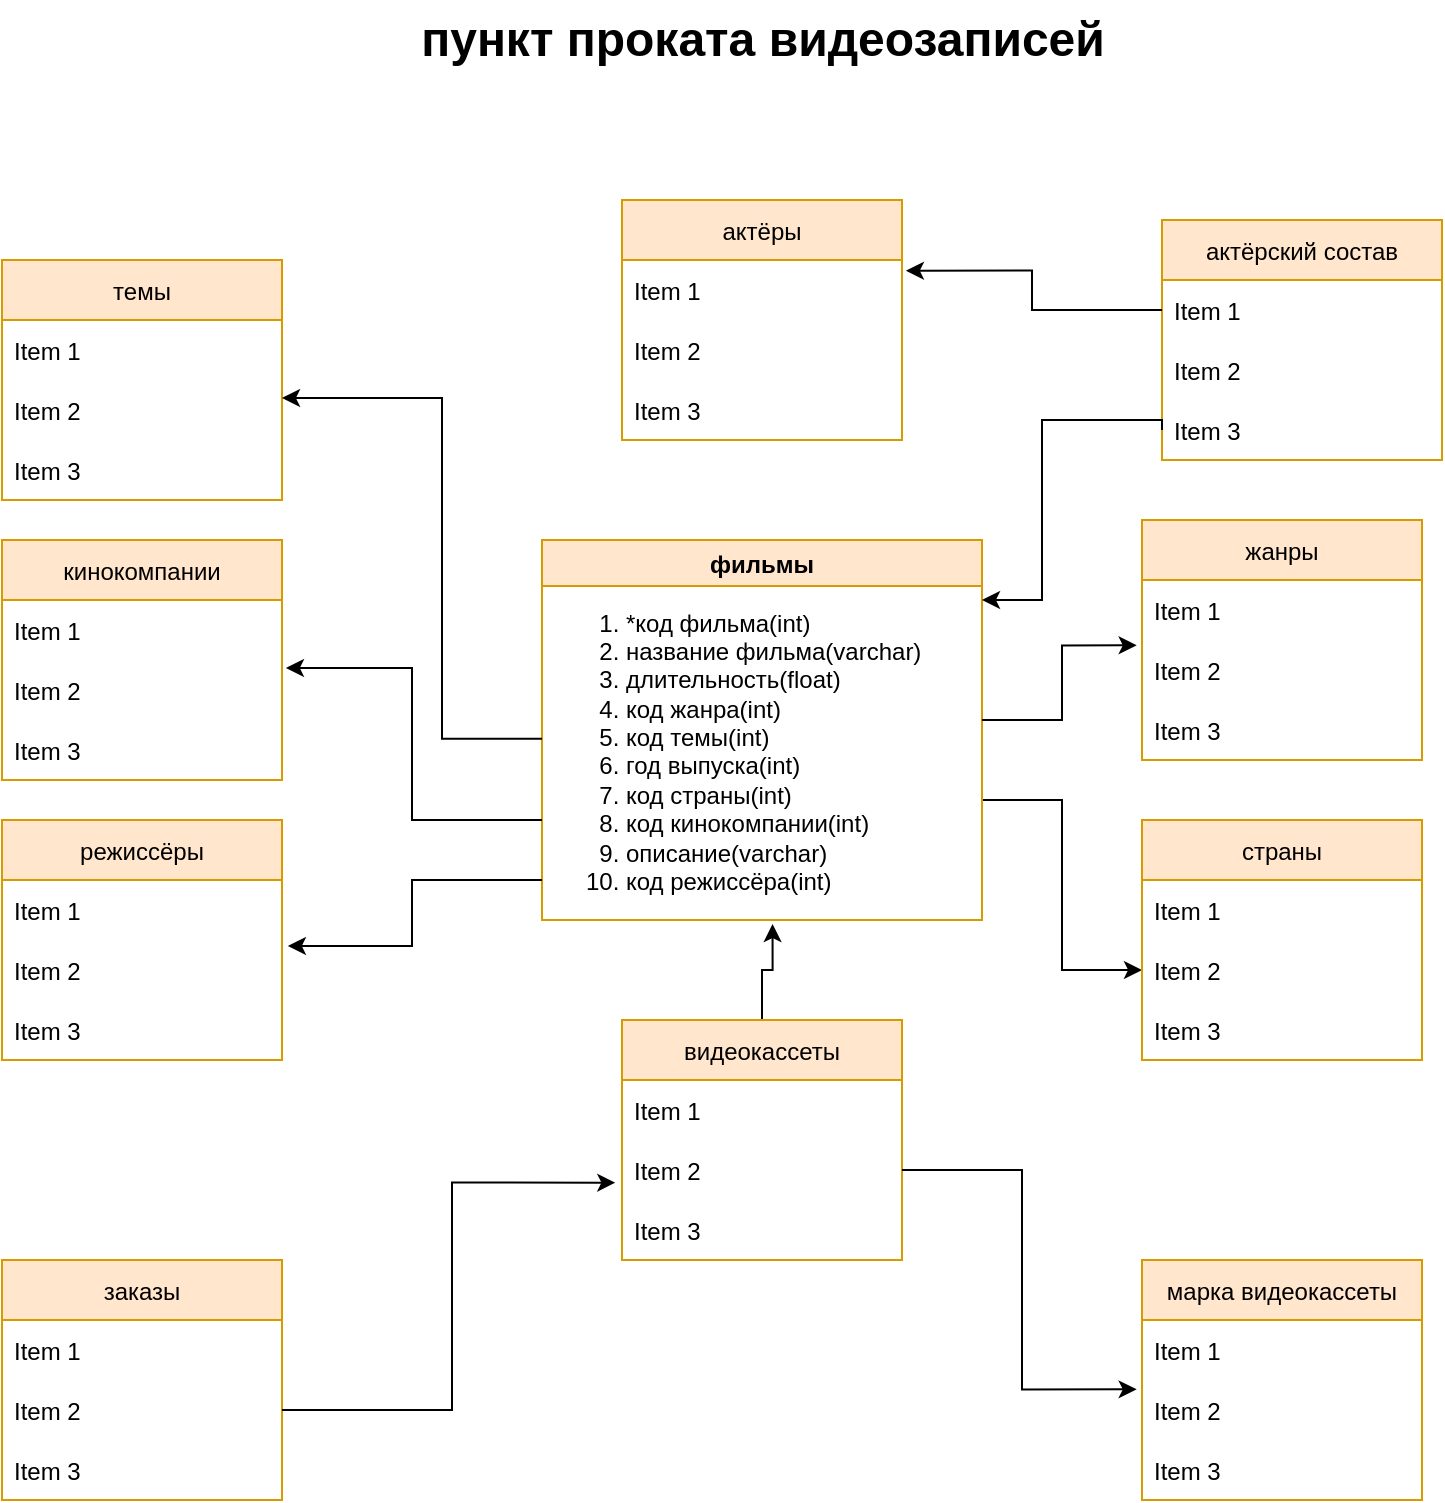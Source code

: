<mxfile version="16.6.6" type="github">
  <diagram id="R2lEEEUBdFMjLlhIrx00" name="Page-1">
    <mxGraphModel dx="1422" dy="789" grid="1" gridSize="10" guides="1" tooltips="1" connect="1" arrows="1" fold="1" page="1" pageScale="1" pageWidth="850" pageHeight="1100" math="0" shadow="0" extFonts="Permanent Marker^https://fonts.googleapis.com/css?family=Permanent+Marker">
      <root>
        <mxCell id="0" />
        <mxCell id="1" parent="0" />
        <mxCell id="dGy5EHXVqikpUVni0W1R-47" style="edgeStyle=orthogonalEdgeStyle;rounded=0;orthogonalLoop=1;jettySize=auto;html=1;entryX=0;entryY=0.5;entryDx=0;entryDy=0;" edge="1" parent="1" target="dGy5EHXVqikpUVni0W1R-31">
          <mxGeometry relative="1" as="geometry">
            <mxPoint x="550" y="530" as="sourcePoint" />
            <Array as="points">
              <mxPoint x="550" y="530" />
              <mxPoint x="590" y="530" />
              <mxPoint x="590" y="615" />
            </Array>
          </mxGeometry>
        </mxCell>
        <mxCell id="dGy5EHXVqikpUVni0W1R-2" value="фильмы" style="swimlane;fillColor=#ffe6cc;strokeColor=#d79b00;" vertex="1" parent="1">
          <mxGeometry x="330" y="400" width="220" height="190" as="geometry" />
        </mxCell>
        <mxCell id="dGy5EHXVqikpUVni0W1R-5" value="&lt;ol&gt;&lt;li&gt;*код фильма(int)&lt;/li&gt;&lt;li&gt;название фильма(varchar)&lt;/li&gt;&lt;li&gt;длительность(float)&lt;/li&gt;&lt;li&gt;код жанра(int)&lt;/li&gt;&lt;li&gt;код темы(int)&lt;/li&gt;&lt;li&gt;год выпуска(int)&lt;/li&gt;&lt;li&gt;код страны(int)&lt;/li&gt;&lt;li&gt;код кинокомпании(int)&lt;/li&gt;&lt;li&gt;описание(varchar)&lt;/li&gt;&lt;li&gt;код режиссёра(int)&lt;/li&gt;&lt;/ol&gt;" style="text;strokeColor=none;fillColor=none;html=1;whiteSpace=wrap;verticalAlign=middle;overflow=hidden;" vertex="1" parent="dGy5EHXVqikpUVni0W1R-2">
          <mxGeometry y="20" width="220" height="170" as="geometry" />
        </mxCell>
        <mxCell id="dGy5EHXVqikpUVni0W1R-13" value="кинокомпании" style="swimlane;fontStyle=0;childLayout=stackLayout;horizontal=1;startSize=30;horizontalStack=0;resizeParent=1;resizeParentMax=0;resizeLast=0;collapsible=1;marginBottom=0;fillColor=#ffe6cc;strokeColor=#d79b00;" vertex="1" parent="1">
          <mxGeometry x="60" y="400" width="140" height="120" as="geometry" />
        </mxCell>
        <mxCell id="dGy5EHXVqikpUVni0W1R-14" value="Item 1" style="text;strokeColor=none;fillColor=none;align=left;verticalAlign=middle;spacingLeft=4;spacingRight=4;overflow=hidden;points=[[0,0.5],[1,0.5]];portConstraint=eastwest;rotatable=0;" vertex="1" parent="dGy5EHXVqikpUVni0W1R-13">
          <mxGeometry y="30" width="140" height="30" as="geometry" />
        </mxCell>
        <mxCell id="dGy5EHXVqikpUVni0W1R-15" value="Item 2" style="text;strokeColor=none;fillColor=none;align=left;verticalAlign=middle;spacingLeft=4;spacingRight=4;overflow=hidden;points=[[0,0.5],[1,0.5]];portConstraint=eastwest;rotatable=0;" vertex="1" parent="dGy5EHXVqikpUVni0W1R-13">
          <mxGeometry y="60" width="140" height="30" as="geometry" />
        </mxCell>
        <mxCell id="dGy5EHXVqikpUVni0W1R-16" value="Item 3" style="text;strokeColor=none;fillColor=none;align=left;verticalAlign=middle;spacingLeft=4;spacingRight=4;overflow=hidden;points=[[0,0.5],[1,0.5]];portConstraint=eastwest;rotatable=0;" vertex="1" parent="dGy5EHXVqikpUVni0W1R-13">
          <mxGeometry y="90" width="140" height="30" as="geometry" />
        </mxCell>
        <mxCell id="dGy5EHXVqikpUVni0W1R-17" value="темы" style="swimlane;fontStyle=0;childLayout=stackLayout;horizontal=1;startSize=30;horizontalStack=0;resizeParent=1;resizeParentMax=0;resizeLast=0;collapsible=1;marginBottom=0;fillColor=#ffe6cc;strokeColor=#d79b00;" vertex="1" parent="1">
          <mxGeometry x="60" y="260" width="140" height="120" as="geometry" />
        </mxCell>
        <mxCell id="dGy5EHXVqikpUVni0W1R-18" value="Item 1" style="text;strokeColor=none;fillColor=none;align=left;verticalAlign=middle;spacingLeft=4;spacingRight=4;overflow=hidden;points=[[0,0.5],[1,0.5]];portConstraint=eastwest;rotatable=0;" vertex="1" parent="dGy5EHXVqikpUVni0W1R-17">
          <mxGeometry y="30" width="140" height="30" as="geometry" />
        </mxCell>
        <mxCell id="dGy5EHXVqikpUVni0W1R-19" value="Item 2" style="text;strokeColor=none;fillColor=none;align=left;verticalAlign=middle;spacingLeft=4;spacingRight=4;overflow=hidden;points=[[0,0.5],[1,0.5]];portConstraint=eastwest;rotatable=0;" vertex="1" parent="dGy5EHXVqikpUVni0W1R-17">
          <mxGeometry y="60" width="140" height="30" as="geometry" />
        </mxCell>
        <mxCell id="dGy5EHXVqikpUVni0W1R-20" value="Item 3" style="text;strokeColor=none;fillColor=none;align=left;verticalAlign=middle;spacingLeft=4;spacingRight=4;overflow=hidden;points=[[0,0.5],[1,0.5]];portConstraint=eastwest;rotatable=0;" vertex="1" parent="dGy5EHXVqikpUVni0W1R-17">
          <mxGeometry y="90" width="140" height="30" as="geometry" />
        </mxCell>
        <mxCell id="dGy5EHXVqikpUVni0W1R-21" value="жанры" style="swimlane;fontStyle=0;childLayout=stackLayout;horizontal=1;startSize=30;horizontalStack=0;resizeParent=1;resizeParentMax=0;resizeLast=0;collapsible=1;marginBottom=0;fillColor=#ffe6cc;strokeColor=#d79b00;" vertex="1" parent="1">
          <mxGeometry x="630" y="390" width="140" height="120" as="geometry" />
        </mxCell>
        <mxCell id="dGy5EHXVqikpUVni0W1R-22" value="Item 1" style="text;strokeColor=none;fillColor=none;align=left;verticalAlign=middle;spacingLeft=4;spacingRight=4;overflow=hidden;points=[[0,0.5],[1,0.5]];portConstraint=eastwest;rotatable=0;" vertex="1" parent="dGy5EHXVqikpUVni0W1R-21">
          <mxGeometry y="30" width="140" height="30" as="geometry" />
        </mxCell>
        <mxCell id="dGy5EHXVqikpUVni0W1R-23" value="Item 2" style="text;strokeColor=none;fillColor=none;align=left;verticalAlign=middle;spacingLeft=4;spacingRight=4;overflow=hidden;points=[[0,0.5],[1,0.5]];portConstraint=eastwest;rotatable=0;" vertex="1" parent="dGy5EHXVqikpUVni0W1R-21">
          <mxGeometry y="60" width="140" height="30" as="geometry" />
        </mxCell>
        <mxCell id="dGy5EHXVqikpUVni0W1R-24" value="Item 3" style="text;strokeColor=none;fillColor=none;align=left;verticalAlign=middle;spacingLeft=4;spacingRight=4;overflow=hidden;points=[[0,0.5],[1,0.5]];portConstraint=eastwest;rotatable=0;" vertex="1" parent="dGy5EHXVqikpUVni0W1R-21">
          <mxGeometry y="90" width="140" height="30" as="geometry" />
        </mxCell>
        <mxCell id="dGy5EHXVqikpUVni0W1R-25" value="режиссёры" style="swimlane;fontStyle=0;childLayout=stackLayout;horizontal=1;startSize=30;horizontalStack=0;resizeParent=1;resizeParentMax=0;resizeLast=0;collapsible=1;marginBottom=0;fillColor=#ffe6cc;strokeColor=#d79b00;" vertex="1" parent="1">
          <mxGeometry x="60" y="540" width="140" height="120" as="geometry" />
        </mxCell>
        <mxCell id="dGy5EHXVqikpUVni0W1R-26" value="Item 1" style="text;strokeColor=none;fillColor=none;align=left;verticalAlign=middle;spacingLeft=4;spacingRight=4;overflow=hidden;points=[[0,0.5],[1,0.5]];portConstraint=eastwest;rotatable=0;" vertex="1" parent="dGy5EHXVqikpUVni0W1R-25">
          <mxGeometry y="30" width="140" height="30" as="geometry" />
        </mxCell>
        <mxCell id="dGy5EHXVqikpUVni0W1R-27" value="Item 2" style="text;strokeColor=none;fillColor=none;align=left;verticalAlign=middle;spacingLeft=4;spacingRight=4;overflow=hidden;points=[[0,0.5],[1,0.5]];portConstraint=eastwest;rotatable=0;" vertex="1" parent="dGy5EHXVqikpUVni0W1R-25">
          <mxGeometry y="60" width="140" height="30" as="geometry" />
        </mxCell>
        <mxCell id="dGy5EHXVqikpUVni0W1R-28" value="Item 3" style="text;strokeColor=none;fillColor=none;align=left;verticalAlign=middle;spacingLeft=4;spacingRight=4;overflow=hidden;points=[[0,0.5],[1,0.5]];portConstraint=eastwest;rotatable=0;" vertex="1" parent="dGy5EHXVqikpUVni0W1R-25">
          <mxGeometry y="90" width="140" height="30" as="geometry" />
        </mxCell>
        <mxCell id="dGy5EHXVqikpUVni0W1R-29" value="страны" style="swimlane;fontStyle=0;childLayout=stackLayout;horizontal=1;startSize=30;horizontalStack=0;resizeParent=1;resizeParentMax=0;resizeLast=0;collapsible=1;marginBottom=0;fillColor=#ffe6cc;strokeColor=#d79b00;" vertex="1" parent="1">
          <mxGeometry x="630" y="540" width="140" height="120" as="geometry" />
        </mxCell>
        <mxCell id="dGy5EHXVqikpUVni0W1R-30" value="Item 1" style="text;strokeColor=none;fillColor=none;align=left;verticalAlign=middle;spacingLeft=4;spacingRight=4;overflow=hidden;points=[[0,0.5],[1,0.5]];portConstraint=eastwest;rotatable=0;" vertex="1" parent="dGy5EHXVqikpUVni0W1R-29">
          <mxGeometry y="30" width="140" height="30" as="geometry" />
        </mxCell>
        <mxCell id="dGy5EHXVqikpUVni0W1R-31" value="Item 2" style="text;strokeColor=none;fillColor=none;align=left;verticalAlign=middle;spacingLeft=4;spacingRight=4;overflow=hidden;points=[[0,0.5],[1,0.5]];portConstraint=eastwest;rotatable=0;" vertex="1" parent="dGy5EHXVqikpUVni0W1R-29">
          <mxGeometry y="60" width="140" height="30" as="geometry" />
        </mxCell>
        <mxCell id="dGy5EHXVqikpUVni0W1R-32" value="Item 3" style="text;strokeColor=none;fillColor=none;align=left;verticalAlign=middle;spacingLeft=4;spacingRight=4;overflow=hidden;points=[[0,0.5],[1,0.5]];portConstraint=eastwest;rotatable=0;" vertex="1" parent="dGy5EHXVqikpUVni0W1R-29">
          <mxGeometry y="90" width="140" height="30" as="geometry" />
        </mxCell>
        <mxCell id="dGy5EHXVqikpUVni0W1R-33" value="актёрский состав" style="swimlane;fontStyle=0;childLayout=stackLayout;horizontal=1;startSize=30;horizontalStack=0;resizeParent=1;resizeParentMax=0;resizeLast=0;collapsible=1;marginBottom=0;fillColor=#ffe6cc;strokeColor=#d79b00;" vertex="1" parent="1">
          <mxGeometry x="640" y="240" width="140" height="120" as="geometry" />
        </mxCell>
        <mxCell id="dGy5EHXVqikpUVni0W1R-34" value="Item 1" style="text;strokeColor=none;fillColor=none;align=left;verticalAlign=middle;spacingLeft=4;spacingRight=4;overflow=hidden;points=[[0,0.5],[1,0.5]];portConstraint=eastwest;rotatable=0;" vertex="1" parent="dGy5EHXVqikpUVni0W1R-33">
          <mxGeometry y="30" width="140" height="30" as="geometry" />
        </mxCell>
        <mxCell id="dGy5EHXVqikpUVni0W1R-35" value="Item 2" style="text;strokeColor=none;fillColor=none;align=left;verticalAlign=middle;spacingLeft=4;spacingRight=4;overflow=hidden;points=[[0,0.5],[1,0.5]];portConstraint=eastwest;rotatable=0;" vertex="1" parent="dGy5EHXVqikpUVni0W1R-33">
          <mxGeometry y="60" width="140" height="30" as="geometry" />
        </mxCell>
        <mxCell id="dGy5EHXVqikpUVni0W1R-36" value="Item 3" style="text;strokeColor=none;fillColor=none;align=left;verticalAlign=middle;spacingLeft=4;spacingRight=4;overflow=hidden;points=[[0,0.5],[1,0.5]];portConstraint=eastwest;rotatable=0;" vertex="1" parent="dGy5EHXVqikpUVni0W1R-33">
          <mxGeometry y="90" width="140" height="30" as="geometry" />
        </mxCell>
        <mxCell id="dGy5EHXVqikpUVni0W1R-37" value="актёры" style="swimlane;fontStyle=0;childLayout=stackLayout;horizontal=1;startSize=30;horizontalStack=0;resizeParent=1;resizeParentMax=0;resizeLast=0;collapsible=1;marginBottom=0;fillColor=#ffe6cc;strokeColor=#d79b00;" vertex="1" parent="1">
          <mxGeometry x="370" y="230" width="140" height="120" as="geometry" />
        </mxCell>
        <mxCell id="dGy5EHXVqikpUVni0W1R-38" value="Item 1" style="text;strokeColor=none;fillColor=none;align=left;verticalAlign=middle;spacingLeft=4;spacingRight=4;overflow=hidden;points=[[0,0.5],[1,0.5]];portConstraint=eastwest;rotatable=0;" vertex="1" parent="dGy5EHXVqikpUVni0W1R-37">
          <mxGeometry y="30" width="140" height="30" as="geometry" />
        </mxCell>
        <mxCell id="dGy5EHXVqikpUVni0W1R-39" value="Item 2" style="text;strokeColor=none;fillColor=none;align=left;verticalAlign=middle;spacingLeft=4;spacingRight=4;overflow=hidden;points=[[0,0.5],[1,0.5]];portConstraint=eastwest;rotatable=0;" vertex="1" parent="dGy5EHXVqikpUVni0W1R-37">
          <mxGeometry y="60" width="140" height="30" as="geometry" />
        </mxCell>
        <mxCell id="dGy5EHXVqikpUVni0W1R-40" value="Item 3" style="text;strokeColor=none;fillColor=none;align=left;verticalAlign=middle;spacingLeft=4;spacingRight=4;overflow=hidden;points=[[0,0.5],[1,0.5]];portConstraint=eastwest;rotatable=0;" vertex="1" parent="dGy5EHXVqikpUVni0W1R-37">
          <mxGeometry y="90" width="140" height="30" as="geometry" />
        </mxCell>
        <mxCell id="dGy5EHXVqikpUVni0W1R-44" style="edgeStyle=orthogonalEdgeStyle;rounded=0;orthogonalLoop=1;jettySize=auto;html=1;entryX=1.021;entryY=0.1;entryDx=0;entryDy=0;entryPerimeter=0;" edge="1" parent="1" target="dGy5EHXVqikpUVni0W1R-27">
          <mxGeometry relative="1" as="geometry">
            <mxPoint x="330" y="570" as="sourcePoint" />
            <Array as="points">
              <mxPoint x="330" y="570" />
              <mxPoint x="265" y="570" />
              <mxPoint x="265" y="603" />
            </Array>
          </mxGeometry>
        </mxCell>
        <mxCell id="dGy5EHXVqikpUVni0W1R-45" style="edgeStyle=orthogonalEdgeStyle;rounded=0;orthogonalLoop=1;jettySize=auto;html=1;exitX=0;exitY=0.706;exitDx=0;exitDy=0;entryX=1.014;entryY=0.133;entryDx=0;entryDy=0;entryPerimeter=0;exitPerimeter=0;" edge="1" parent="1" source="dGy5EHXVqikpUVni0W1R-5" target="dGy5EHXVqikpUVni0W1R-15">
          <mxGeometry relative="1" as="geometry" />
        </mxCell>
        <mxCell id="dGy5EHXVqikpUVni0W1R-46" style="edgeStyle=orthogonalEdgeStyle;rounded=0;orthogonalLoop=1;jettySize=auto;html=1;exitX=0;exitY=0.467;exitDx=0;exitDy=0;entryX=1;entryY=0.3;entryDx=0;entryDy=0;entryPerimeter=0;exitPerimeter=0;" edge="1" parent="1" source="dGy5EHXVqikpUVni0W1R-5" target="dGy5EHXVqikpUVni0W1R-19">
          <mxGeometry relative="1" as="geometry">
            <Array as="points">
              <mxPoint x="280" y="499" />
              <mxPoint x="280" y="329" />
            </Array>
          </mxGeometry>
        </mxCell>
        <mxCell id="dGy5EHXVqikpUVni0W1R-48" style="edgeStyle=orthogonalEdgeStyle;rounded=0;orthogonalLoop=1;jettySize=auto;html=1;entryX=-0.019;entryY=0.089;entryDx=0;entryDy=0;entryPerimeter=0;" edge="1" parent="1" target="dGy5EHXVqikpUVni0W1R-23">
          <mxGeometry relative="1" as="geometry">
            <mxPoint x="550" y="490" as="sourcePoint" />
            <Array as="points">
              <mxPoint x="550" y="490" />
              <mxPoint x="590" y="490" />
              <mxPoint x="590" y="453" />
            </Array>
          </mxGeometry>
        </mxCell>
        <mxCell id="dGy5EHXVqikpUVni0W1R-49" style="edgeStyle=orthogonalEdgeStyle;rounded=0;orthogonalLoop=1;jettySize=auto;html=1;exitX=0;exitY=0.5;exitDx=0;exitDy=0;" edge="1" parent="1" source="dGy5EHXVqikpUVni0W1R-36">
          <mxGeometry relative="1" as="geometry">
            <mxPoint x="550" y="430" as="targetPoint" />
            <Array as="points">
              <mxPoint x="640" y="340" />
              <mxPoint x="580" y="340" />
              <mxPoint x="580" y="430" />
            </Array>
          </mxGeometry>
        </mxCell>
        <mxCell id="dGy5EHXVqikpUVni0W1R-51" style="edgeStyle=orthogonalEdgeStyle;rounded=0;orthogonalLoop=1;jettySize=auto;html=1;exitX=0;exitY=0.5;exitDx=0;exitDy=0;entryX=1.014;entryY=0.178;entryDx=0;entryDy=0;entryPerimeter=0;" edge="1" parent="1" source="dGy5EHXVqikpUVni0W1R-34" target="dGy5EHXVqikpUVni0W1R-38">
          <mxGeometry relative="1" as="geometry" />
        </mxCell>
        <mxCell id="dGy5EHXVqikpUVni0W1R-66" style="edgeStyle=orthogonalEdgeStyle;rounded=0;orthogonalLoop=1;jettySize=auto;html=1;exitX=0.5;exitY=0;exitDx=0;exitDy=0;entryX=0.524;entryY=1.012;entryDx=0;entryDy=0;entryPerimeter=0;" edge="1" parent="1" source="dGy5EHXVqikpUVni0W1R-52" target="dGy5EHXVqikpUVni0W1R-5">
          <mxGeometry relative="1" as="geometry" />
        </mxCell>
        <mxCell id="dGy5EHXVqikpUVni0W1R-52" value="видеокассеты" style="swimlane;fontStyle=0;childLayout=stackLayout;horizontal=1;startSize=30;horizontalStack=0;resizeParent=1;resizeParentMax=0;resizeLast=0;collapsible=1;marginBottom=0;fillColor=#ffe6cc;strokeColor=#d79b00;" vertex="1" parent="1">
          <mxGeometry x="370" y="640" width="140" height="120" as="geometry" />
        </mxCell>
        <mxCell id="dGy5EHXVqikpUVni0W1R-53" value="Item 1" style="text;strokeColor=none;fillColor=none;align=left;verticalAlign=middle;spacingLeft=4;spacingRight=4;overflow=hidden;points=[[0,0.5],[1,0.5]];portConstraint=eastwest;rotatable=0;" vertex="1" parent="dGy5EHXVqikpUVni0W1R-52">
          <mxGeometry y="30" width="140" height="30" as="geometry" />
        </mxCell>
        <mxCell id="dGy5EHXVqikpUVni0W1R-54" value="Item 2" style="text;strokeColor=none;fillColor=none;align=left;verticalAlign=middle;spacingLeft=4;spacingRight=4;overflow=hidden;points=[[0,0.5],[1,0.5]];portConstraint=eastwest;rotatable=0;" vertex="1" parent="dGy5EHXVqikpUVni0W1R-52">
          <mxGeometry y="60" width="140" height="30" as="geometry" />
        </mxCell>
        <mxCell id="dGy5EHXVqikpUVni0W1R-55" value="Item 3" style="text;strokeColor=none;fillColor=none;align=left;verticalAlign=middle;spacingLeft=4;spacingRight=4;overflow=hidden;points=[[0,0.5],[1,0.5]];portConstraint=eastwest;rotatable=0;" vertex="1" parent="dGy5EHXVqikpUVni0W1R-52">
          <mxGeometry y="90" width="140" height="30" as="geometry" />
        </mxCell>
        <mxCell id="dGy5EHXVqikpUVni0W1R-56" value="заказы" style="swimlane;fontStyle=0;childLayout=stackLayout;horizontal=1;startSize=30;horizontalStack=0;resizeParent=1;resizeParentMax=0;resizeLast=0;collapsible=1;marginBottom=0;fillColor=#ffe6cc;strokeColor=#d79b00;" vertex="1" parent="1">
          <mxGeometry x="60" y="760" width="140" height="120" as="geometry" />
        </mxCell>
        <mxCell id="dGy5EHXVqikpUVni0W1R-57" value="Item 1" style="text;strokeColor=none;fillColor=none;align=left;verticalAlign=middle;spacingLeft=4;spacingRight=4;overflow=hidden;points=[[0,0.5],[1,0.5]];portConstraint=eastwest;rotatable=0;" vertex="1" parent="dGy5EHXVqikpUVni0W1R-56">
          <mxGeometry y="30" width="140" height="30" as="geometry" />
        </mxCell>
        <mxCell id="dGy5EHXVqikpUVni0W1R-58" value="Item 2" style="text;strokeColor=none;fillColor=none;align=left;verticalAlign=middle;spacingLeft=4;spacingRight=4;overflow=hidden;points=[[0,0.5],[1,0.5]];portConstraint=eastwest;rotatable=0;" vertex="1" parent="dGy5EHXVqikpUVni0W1R-56">
          <mxGeometry y="60" width="140" height="30" as="geometry" />
        </mxCell>
        <mxCell id="dGy5EHXVqikpUVni0W1R-59" value="Item 3" style="text;strokeColor=none;fillColor=none;align=left;verticalAlign=middle;spacingLeft=4;spacingRight=4;overflow=hidden;points=[[0,0.5],[1,0.5]];portConstraint=eastwest;rotatable=0;" vertex="1" parent="dGy5EHXVqikpUVni0W1R-56">
          <mxGeometry y="90" width="140" height="30" as="geometry" />
        </mxCell>
        <mxCell id="dGy5EHXVqikpUVni0W1R-60" style="edgeStyle=orthogonalEdgeStyle;rounded=0;orthogonalLoop=1;jettySize=auto;html=1;exitX=1;exitY=0.5;exitDx=0;exitDy=0;entryX=-0.024;entryY=0.711;entryDx=0;entryDy=0;entryPerimeter=0;" edge="1" parent="1" source="dGy5EHXVqikpUVni0W1R-58" target="dGy5EHXVqikpUVni0W1R-54">
          <mxGeometry relative="1" as="geometry" />
        </mxCell>
        <mxCell id="dGy5EHXVqikpUVni0W1R-61" value="марка видеокассеты" style="swimlane;fontStyle=0;childLayout=stackLayout;horizontal=1;startSize=30;horizontalStack=0;resizeParent=1;resizeParentMax=0;resizeLast=0;collapsible=1;marginBottom=0;fillColor=#ffe6cc;strokeColor=#d79b00;" vertex="1" parent="1">
          <mxGeometry x="630" y="760" width="140" height="120" as="geometry" />
        </mxCell>
        <mxCell id="dGy5EHXVqikpUVni0W1R-62" value="Item 1" style="text;strokeColor=none;fillColor=none;align=left;verticalAlign=middle;spacingLeft=4;spacingRight=4;overflow=hidden;points=[[0,0.5],[1,0.5]];portConstraint=eastwest;rotatable=0;" vertex="1" parent="dGy5EHXVqikpUVni0W1R-61">
          <mxGeometry y="30" width="140" height="30" as="geometry" />
        </mxCell>
        <mxCell id="dGy5EHXVqikpUVni0W1R-63" value="Item 2" style="text;strokeColor=none;fillColor=none;align=left;verticalAlign=middle;spacingLeft=4;spacingRight=4;overflow=hidden;points=[[0,0.5],[1,0.5]];portConstraint=eastwest;rotatable=0;" vertex="1" parent="dGy5EHXVqikpUVni0W1R-61">
          <mxGeometry y="60" width="140" height="30" as="geometry" />
        </mxCell>
        <mxCell id="dGy5EHXVqikpUVni0W1R-64" value="Item 3" style="text;strokeColor=none;fillColor=none;align=left;verticalAlign=middle;spacingLeft=4;spacingRight=4;overflow=hidden;points=[[0,0.5],[1,0.5]];portConstraint=eastwest;rotatable=0;" vertex="1" parent="dGy5EHXVqikpUVni0W1R-61">
          <mxGeometry y="90" width="140" height="30" as="geometry" />
        </mxCell>
        <mxCell id="dGy5EHXVqikpUVni0W1R-65" style="edgeStyle=orthogonalEdgeStyle;rounded=0;orthogonalLoop=1;jettySize=auto;html=1;exitX=1;exitY=0.5;exitDx=0;exitDy=0;entryX=-0.019;entryY=0.156;entryDx=0;entryDy=0;entryPerimeter=0;" edge="1" parent="1" source="dGy5EHXVqikpUVni0W1R-54" target="dGy5EHXVqikpUVni0W1R-63">
          <mxGeometry relative="1" as="geometry" />
        </mxCell>
        <mxCell id="dGy5EHXVqikpUVni0W1R-67" value="пункт проката видеозаписей" style="text;strokeColor=none;fillColor=none;html=1;fontSize=24;fontStyle=1;verticalAlign=middle;align=center;" vertex="1" parent="1">
          <mxGeometry x="390" y="130" width="100" height="40" as="geometry" />
        </mxCell>
      </root>
    </mxGraphModel>
  </diagram>
</mxfile>
